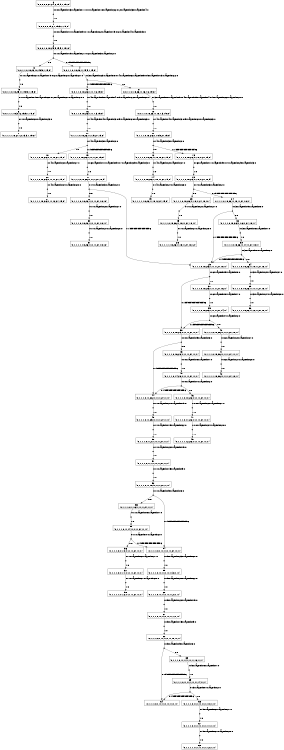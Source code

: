 digraph MDP {
size="8,5"
node [shape=box];
0 -> n0_0 [ arrowhead=none,label="0:r0_WayPoint13_WayPoint11.0r1_WayPoint18_WayPoint22.0r2_WayPoint30_WayPoint4.0" ];
n0_0 [ shape=point,width=0.1,height=0.1,label="" ];
n0_0 -> 1 [ label="1.0" ];
1 -> n1_0 [ arrowhead=none,label="0:r0_WayPoint11_WayPoint9.0r1_WayPoint22_WayPoint19.0r2_WayPoint4_WayPoint3.0" ];
n1_0 [ shape=point,width=0.1,height=0.1,label="" ];
n1_0 -> 2 [ label="1.0" ];
2 -> n2_0 [ arrowhead=none,label="0:r1_WayPoint19_WayPoint21.0r2_WayPoint3_WayPoint2.0" ];
n2_0 [ shape=point,width=0.1,height=0.1,label="" ];
n2_0 -> 3 [ label="0.8" ];
n2_0 -> 4 [ label="0.19999999999999996" ];
3 -> n3_0 [ arrowhead=none,label="0:r1_WayPoint21_WayPoint19.0r2_WayPoint2_WayPoint27.0" ];
n3_0 [ shape=point,width=0.1,height=0.1,label="" ];
n3_0 -> 5 [ label="1.0" ];
4 -> n4_0 [ arrowhead=none,label="0:r3_WayPoint25_WayPoint8.0r4_WayPoint6_WayPoint5.0r5_WayPoint15_WayPoint22.0" ];
n4_0 [ shape=point,width=0.1,height=0.1,label="" ];
n4_0 -> 8 [ label="0.8" ];
n4_0 -> 9 [ label="0.19999999999999996" ];
5 -> n5_0 [ arrowhead=none,label="0:r1_WayPoint19_WayPoint20.0r2_WayPoint27_WayPoint28.0" ];
n5_0 [ shape=point,width=0.1,height=0.1,label="" ];
n5_0 -> 6 [ label="1.0" ];
6 -> n6_0 [ arrowhead=none,label="0:r1_WayPoint20_WayPoint23.0" ];
n6_0 [ shape=point,width=0.1,height=0.1,label="" ];
n6_0 -> 7 [ label="1.0" ];
8 -> n8_0 [ arrowhead=none,label="0:r3_WayPoint8_WayPoint9.0r4_WayPoint5_WayPoint4.0r5_WayPoint22_WayPoint20.0" ];
n8_0 [ shape=point,width=0.1,height=0.1,label="" ];
n8_0 -> 10 [ label="1.0" ];
9 -> n9_0 [ arrowhead=none,label="0:r4_WayPoint5_WayPoint4.0r5_WayPoint22_WayPoint20.0" ];
n9_0 [ shape=point,width=0.1,height=0.1,label="" ];
n9_0 -> 16 [ label="1.0" ];
10 -> n10_0 [ arrowhead=none,label="0:r4_WayPoint4_WayPoint3.0r5_WayPoint20_WayPoint23.0" ];
n10_0 [ shape=point,width=0.1,height=0.1,label="" ];
n10_0 -> 11 [ label="1.0" ];
11 -> n11_0 [ arrowhead=none,label="0:r4_WayPoint3_WayPoint2.0" ];
n11_0 [ shape=point,width=0.1,height=0.1,label="" ];
n11_0 -> 12 [ label="0.8" ];
n11_0 -> 13 [ label="0.19999999999999996" ];
12 -> n12_0 [ arrowhead=none,label="0:r4_WayPoint2_WayPoint27.0" ];
n12_0 [ shape=point,width=0.1,height=0.1,label="" ];
n12_0 -> 14 [ label="1.0" ];
13 -> n13_0 [ arrowhead=none,label="0:r6_WayPoint11_WayPoint9.0r7_WayPoint29_WayPoint3.0" ];
n13_0 [ shape=point,width=0.1,height=0.1,label="" ];
n13_0 -> 22 [ label="1.0" ];
14 -> n14_0 [ arrowhead=none,label="0:r4_WayPoint27_WayPoint28.0" ];
n14_0 [ shape=point,width=0.1,height=0.1,label="" ];
n14_0 -> 15 [ label="1.0" ];
16 -> n16_0 [ arrowhead=none,label="0:r4_WayPoint4_WayPoint3.0r5_WayPoint20_WayPoint23.0" ];
n16_0 [ shape=point,width=0.1,height=0.1,label="" ];
n16_0 -> 17 [ label="1.0" ];
17 -> n17_0 [ arrowhead=none,label="0:r4_WayPoint3_WayPoint2.0" ];
n17_0 [ shape=point,width=0.1,height=0.1,label="" ];
n17_0 -> 18 [ label="0.8" ];
n17_0 -> 19 [ label="0.19999999999999996" ];
18 -> n18_0 [ arrowhead=none,label="0:r4_WayPoint2_WayPoint27.0" ];
n18_0 [ shape=point,width=0.1,height=0.1,label="" ];
n18_0 -> 20 [ label="1.0" ];
19 -> n19_0 [ arrowhead=none,label="0:r6_WayPoint11_WayPoint9.0r7_WayPoint29_WayPoint3.0" ];
n19_0 [ shape=point,width=0.1,height=0.1,label="" ];
n19_0 -> 27 [ label="1.0" ];
20 -> n20_0 [ arrowhead=none,label="0:r4_WayPoint27_WayPoint28.0" ];
n20_0 [ shape=point,width=0.1,height=0.1,label="" ];
n20_0 -> 21 [ label="1.0" ];
22 -> n22_0 [ arrowhead=none,label="0:r7_WayPoint3_WayPoint2.0" ];
n22_0 [ shape=point,width=0.1,height=0.1,label="" ];
n22_0 -> 23 [ label="0.8" ];
n22_0 -> 24 [ label="0.19999999999999996" ];
23 -> n23_0 [ arrowhead=none,label="0:r7_WayPoint2_WayPoint27.0" ];
n23_0 [ shape=point,width=0.1,height=0.1,label="" ];
n23_0 -> 25 [ label="1.0" ];
24 -> n24_0 [ arrowhead=none,label="0:r3_WayPoint9_WayPoint8.0" ];
n24_0 [ shape=point,width=0.1,height=0.1,label="" ];
n24_0 -> 32 [ label="0.8" ];
n24_0 -> 29 [ label="0.19999999999999996" ];
25 -> n25_0 [ arrowhead=none,label="0:r7_WayPoint27_WayPoint28.0" ];
n25_0 [ shape=point,width=0.1,height=0.1,label="" ];
n25_0 -> 26 [ label="1.0" ];
27 -> n27_0 [ arrowhead=none,label="0:r7_WayPoint3_WayPoint2.0" ];
n27_0 [ shape=point,width=0.1,height=0.1,label="" ];
n27_0 -> 28 [ label="0.8" ];
n27_0 -> 29 [ label="0.19999999999999996" ];
28 -> n28_0 [ arrowhead=none,label="0:r7_WayPoint2_WayPoint27.0" ];
n28_0 [ shape=point,width=0.1,height=0.1,label="" ];
n28_0 -> 30 [ label="1.0" ];
29 -> n29_0 [ arrowhead=none,label="0:r6_WayPoint9_WayPoint8.0" ];
n29_0 [ shape=point,width=0.1,height=0.1,label="" ];
n29_0 -> 37 [ label="0.8" ];
n29_0 -> 38 [ label="0.19999999999999996" ];
30 -> n30_0 [ arrowhead=none,label="0:r7_WayPoint27_WayPoint28.0" ];
n30_0 [ shape=point,width=0.1,height=0.1,label="" ];
n30_0 -> 31 [ label="1.0" ];
32 -> n32_0 [ arrowhead=none,label="0:r3_WayPoint8_WayPoint7.0" ];
n32_0 [ shape=point,width=0.1,height=0.1,label="" ];
n32_0 -> 33 [ label="1.0" ];
33 -> n33_0 [ arrowhead=none,label="0:r3_WayPoint7_WayPoint2.0" ];
n33_0 [ shape=point,width=0.1,height=0.1,label="" ];
n33_0 -> 34 [ label="0.8" ];
n33_0 -> 29 [ label="0.19999999999999996" ];
34 -> n34_0 [ arrowhead=none,label="0:r3_WayPoint2_WayPoint27.0" ];
n34_0 [ shape=point,width=0.1,height=0.1,label="" ];
n34_0 -> 35 [ label="1.0" ];
35 -> n35_0 [ arrowhead=none,label="0:r3_WayPoint27_WayPoint28.0" ];
n35_0 [ shape=point,width=0.1,height=0.1,label="" ];
n35_0 -> 36 [ label="1.0" ];
37 -> n37_0 [ arrowhead=none,label="0:r6_WayPoint8_WayPoint7.0" ];
n37_0 [ shape=point,width=0.1,height=0.1,label="" ];
n37_0 -> 39 [ label="1.0" ];
38 -> n38_0 [ arrowhead=none,label="0:r0_WayPoint9_WayPoint8.0" ];
n38_0 [ shape=point,width=0.1,height=0.1,label="" ];
n38_0 -> 43 [ label="0.8" ];
n38_0 -> 44 [ label="0.19999999999999996" ];
39 -> n39_0 [ arrowhead=none,label="0:r6_WayPoint7_WayPoint2.0" ];
n39_0 [ shape=point,width=0.1,height=0.1,label="" ];
n39_0 -> 38 [ label="0.19999999999999996" ];
n39_0 -> 40 [ label="0.8" ];
40 -> n40_0 [ arrowhead=none,label="0:r6_WayPoint2_WayPoint27.0" ];
n40_0 [ shape=point,width=0.1,height=0.1,label="" ];
n40_0 -> 41 [ label="1.0" ];
41 -> n41_0 [ arrowhead=none,label="0:r6_WayPoint27_WayPoint28.0" ];
n41_0 [ shape=point,width=0.1,height=0.1,label="" ];
n41_0 -> 42 [ label="1.0" ];
43 -> n43_0 [ arrowhead=none,label="0:r0_WayPoint8_WayPoint7.0" ];
n43_0 [ shape=point,width=0.1,height=0.1,label="" ];
n43_0 -> 45 [ label="1.0" ];
44 -> n44_0 [ arrowhead=none,label="0:r1_WayPoint21_WayPoint19.0" ];
n44_0 [ shape=point,width=0.1,height=0.1,label="" ];
n44_0 -> 49 [ label="1.0" ];
45 -> n45_0 [ arrowhead=none,label="0:r0_WayPoint7_WayPoint2.0" ];
n45_0 [ shape=point,width=0.1,height=0.1,label="" ];
n45_0 -> 44 [ label="0.19999999999999996" ];
n45_0 -> 46 [ label="0.8" ];
46 -> n46_0 [ arrowhead=none,label="0:r0_WayPoint2_WayPoint27.0" ];
n46_0 [ shape=point,width=0.1,height=0.1,label="" ];
n46_0 -> 47 [ label="1.0" ];
47 -> n47_0 [ arrowhead=none,label="0:r0_WayPoint27_WayPoint28.0" ];
n47_0 [ shape=point,width=0.1,height=0.1,label="" ];
n47_0 -> 48 [ label="1.0" ];
49 -> n49_0 [ arrowhead=none,label="0:r1_WayPoint19_WayPoint22.0" ];
n49_0 [ shape=point,width=0.1,height=0.1,label="" ];
n49_0 -> 50 [ label="1.0" ];
50 -> n50_0 [ arrowhead=none,label="0:r1_WayPoint22_WayPoint15.0" ];
n50_0 [ shape=point,width=0.1,height=0.1,label="" ];
n50_0 -> 51 [ label="1.0" ];
51 -> n51_0 [ arrowhead=none,label="0:r1_WayPoint15_WayPoint9.0" ];
n51_0 [ shape=point,width=0.1,height=0.1,label="" ];
n51_0 -> 52 [ label="1.0" ];
52 -> n52_0 [ arrowhead=none,label="0:r1_WayPoint9_WayPoint8.0" ];
n52_0 [ shape=point,width=0.1,height=0.1,label="" ];
n52_0 -> 53 [ label="0.8" ];
n52_0 -> 54 [ label="0.19999999999999996" ];
53 -> n53_0 [ arrowhead=none,label="0:r1_WayPoint8_WayPoint7.0" ];
n53_0 [ shape=point,width=0.1,height=0.1,label="" ];
n53_0 -> 55 [ label="1.0" ];
54 -> n54_0 [ arrowhead=none,label="0:r5_WayPoint23_WayPoint20.0" ];
n54_0 [ shape=point,width=0.1,height=0.1,label="" ];
n54_0 -> 59 [ label="1.0" ];
55 -> n55_0 [ arrowhead=none,label="0:r1_WayPoint7_WayPoint2.0" ];
n55_0 [ shape=point,width=0.1,height=0.1,label="" ];
n55_0 -> 54 [ label="0.19999999999999996" ];
n55_0 -> 56 [ label="0.8" ];
56 -> n56_0 [ arrowhead=none,label="0:r1_WayPoint2_WayPoint27.0" ];
n56_0 [ shape=point,width=0.1,height=0.1,label="" ];
n56_0 -> 57 [ label="1.0" ];
57 -> n57_0 [ arrowhead=none,label="0:r1_WayPoint27_WayPoint28.0" ];
n57_0 [ shape=point,width=0.1,height=0.1,label="" ];
n57_0 -> 58 [ label="1.0" ];
59 -> n59_0 [ arrowhead=none,label="0:r5_WayPoint20_WayPoint22.0" ];
n59_0 [ shape=point,width=0.1,height=0.1,label="" ];
n59_0 -> 60 [ label="1.0" ];
60 -> n60_0 [ arrowhead=none,label="0:r5_WayPoint22_WayPoint15.0" ];
n60_0 [ shape=point,width=0.1,height=0.1,label="" ];
n60_0 -> 61 [ label="1.0" ];
61 -> n61_0 [ arrowhead=none,label="0:r5_WayPoint15_WayPoint9.0" ];
n61_0 [ shape=point,width=0.1,height=0.1,label="" ];
n61_0 -> 62 [ label="1.0" ];
62 -> n62_0 [ arrowhead=none,label="0:r5_WayPoint9_WayPoint8.0" ];
n62_0 [ shape=point,width=0.1,height=0.1,label="" ];
n62_0 -> 64 [ label="0.19999999999999996" ];
n62_0 -> 63 [ label="0.8" ];
63 -> n63_0 [ arrowhead=none,label="0:r5_WayPoint8_WayPoint7.0" ];
n63_0 [ shape=point,width=0.1,height=0.1,label="" ];
n63_0 -> 65 [ label="1.0" ];
65 -> n65_0 [ arrowhead=none,label="0:r5_WayPoint7_WayPoint2.0" ];
n65_0 [ shape=point,width=0.1,height=0.1,label="" ];
n65_0 -> 64 [ label="0.19999999999999996" ];
n65_0 -> 66 [ label="0.8" ];
66 -> n66_0 [ arrowhead=none,label="0:r5_WayPoint2_WayPoint27.0" ];
n66_0 [ shape=point,width=0.1,height=0.1,label="" ];
n66_0 -> 67 [ label="1.0" ];
67 -> n67_0 [ arrowhead=none,label="0:r5_WayPoint27_WayPoint28.0" ];
n67_0 [ shape=point,width=0.1,height=0.1,label="" ];
n67_0 -> 68 [ label="1.0" ];
0 [label="0\n(0,0,0,0,0,21,24,6,15,5,1,19,8)"]
1 [label="1\n(0,0,0,0,0,19,2,7,15,5,1,19,8)"]
2 [label="2\n(0,0,0,1,0,18,25,9,15,5,1,19,8)"]
3 [label="3\n(0,0,1,1,0,18,26,10,15,5,1,19,8)"]
4 [label="4\n(0,0,1,1,0,18,26,-1,15,5,1,19,8)"]
5 [label="5\n(0,0,1,1,0,18,25,11,15,5,1,19,8)"]
6 [label="6\n(0,0,1,1,1,18,3,12,15,5,1,19,8)"]
7 [label="7\n(0,1,1,1,1,18,27,12,15,5,1,19,8)"]
8 [label="8\n(0,0,1,1,0,18,26,-1,16,4,2,19,8)"]
9 [label="9\n(0,0,1,1,0,18,26,-1,-1,4,2,19,8)"]
10 [label="10\n(0,0,1,1,0,18,26,-1,18,7,3,19,8)"]
11 [label="11\n(0,1,1,1,0,18,26,-1,18,9,27,19,8)"]
12 [label="12\n(0,1,1,1,0,18,26,-1,18,10,27,19,8)"]
13 [label="13\n(0,1,1,1,0,18,26,-1,18,-1,27,19,8)"]
14 [label="14\n(0,1,1,1,0,18,26,-1,18,11,27,19,8)"]
15 [label="15\n(0,1,1,1,1,18,26,-1,18,12,27,19,8)"]
16 [label="16\n(0,0,1,1,0,18,26,-1,-1,7,3,19,8)"]
17 [label="17\n(0,1,1,1,0,18,26,-1,-1,9,27,19,8)"]
18 [label="18\n(0,1,1,1,0,18,26,-1,-1,10,27,19,8)"]
19 [label="19\n(0,1,1,1,0,18,26,-1,-1,-1,27,19,8)"]
20 [label="20\n(0,1,1,1,0,18,26,-1,-1,11,27,19,8)"]
21 [label="21\n(0,1,1,1,1,18,26,-1,-1,12,27,19,8)"]
22 [label="22\n(0,1,1,1,0,18,26,-1,18,-1,27,18,9)"]
23 [label="23\n(0,1,1,1,0,18,26,-1,18,-1,27,18,10)"]
24 [label="24\n(0,1,1,1,0,18,26,-1,18,-1,27,18,-1)"]
25 [label="25\n(0,1,1,1,0,18,26,-1,18,-1,27,18,11)"]
26 [label="26\n(0,1,1,1,1,18,26,-1,18,-1,27,18,12)"]
27 [label="27\n(0,1,1,1,0,18,26,-1,-1,-1,27,18,9)"]
28 [label="28\n(0,1,1,1,0,18,26,-1,-1,-1,27,18,10)"]
29 [label="29\n(0,1,1,1,0,18,26,-1,-1,-1,27,18,-1)"]
30 [label="30\n(0,1,1,1,0,18,26,-1,-1,-1,27,18,11)"]
31 [label="31\n(0,1,1,1,1,18,26,-1,-1,-1,27,18,12)"]
32 [label="32\n(0,1,1,1,0,18,26,-1,16,-1,27,18,-1)"]
33 [label="33\n(0,1,1,1,0,18,26,-1,14,-1,27,18,-1)"]
34 [label="34\n(0,1,1,1,0,18,26,-1,10,-1,27,18,-1)"]
35 [label="35\n(0,1,1,1,0,18,26,-1,11,-1,27,18,-1)"]
36 [label="36\n(0,1,1,1,1,18,26,-1,12,-1,27,18,-1)"]
37 [label="37\n(0,1,1,1,0,18,26,-1,-1,-1,27,16,-1)"]
38 [label="38\n(0,1,1,1,0,18,26,-1,-1,-1,27,-1,-1)"]
39 [label="39\n(0,1,1,1,0,18,26,-1,-1,-1,27,14,-1)"]
40 [label="40\n(0,1,1,1,0,18,26,-1,-1,-1,27,10,-1)"]
41 [label="41\n(0,1,1,1,0,18,26,-1,-1,-1,27,11,-1)"]
42 [label="42\n(0,1,1,1,1,18,26,-1,-1,-1,27,12,-1)"]
43 [label="43\n(0,1,1,1,0,16,26,-1,-1,-1,27,-1,-1)"]
44 [label="44\n(0,1,1,1,0,-1,26,-1,-1,-1,27,-1,-1)"]
45 [label="45\n(0,1,1,1,0,14,26,-1,-1,-1,27,-1,-1)"]
46 [label="46\n(0,1,1,1,0,10,26,-1,-1,-1,27,-1,-1)"]
47 [label="47\n(0,1,1,1,0,11,26,-1,-1,-1,27,-1,-1)"]
48 [label="48\n(0,1,1,1,1,12,26,-1,-1,-1,27,-1,-1)"]
49 [label="49\n(0,1,1,1,0,-1,25,-1,-1,-1,27,-1,-1)"]
50 [label="50\n(0,1,1,1,0,-1,2,-1,-1,-1,27,-1,-1)"]
51 [label="51\n(0,1,1,1,0,-1,1,-1,-1,-1,27,-1,-1)"]
52 [label="52\n(0,1,1,1,0,-1,18,-1,-1,-1,27,-1,-1)"]
53 [label="53\n(0,1,1,1,0,-1,16,-1,-1,-1,27,-1,-1)"]
54 [label="54\n(0,1,1,1,0,-1,-1,-1,-1,-1,27,-1,-1)"]
55 [label="55\n(0,1,1,1,0,-1,14,-1,-1,-1,27,-1,-1)"]
56 [label="56\n(0,1,1,1,0,-1,10,-1,-1,-1,27,-1,-1)"]
57 [label="57\n(0,1,1,1,0,-1,11,-1,-1,-1,27,-1,-1)"]
58 [label="58\n(0,1,1,1,1,-1,12,-1,-1,-1,27,-1,-1)"]
59 [label="59\n(0,1,1,1,0,-1,-1,-1,-1,-1,3,-1,-1)"]
60 [label="60\n(0,1,1,1,0,-1,-1,-1,-1,-1,2,-1,-1)"]
61 [label="61\n(0,1,1,1,0,-1,-1,-1,-1,-1,1,-1,-1)"]
62 [label="62\n(0,1,1,1,0,-1,-1,-1,-1,-1,18,-1,-1)"]
63 [label="63\n(0,1,1,1,0,-1,-1,-1,-1,-1,16,-1,-1)"]
64 [label="64\n(0,1,1,1,0,-1,-1,-1,-1,-1,-1,-1,-1)"]
65 [label="65\n(0,1,1,1,0,-1,-1,-1,-1,-1,14,-1,-1)"]
66 [label="66\n(0,1,1,1,0,-1,-1,-1,-1,-1,10,-1,-1)"]
67 [label="67\n(0,1,1,1,0,-1,-1,-1,-1,-1,11,-1,-1)"]
68 [label="68\n(0,1,1,1,1,-1,-1,-1,-1,-1,12,-1,-1)"]
}
